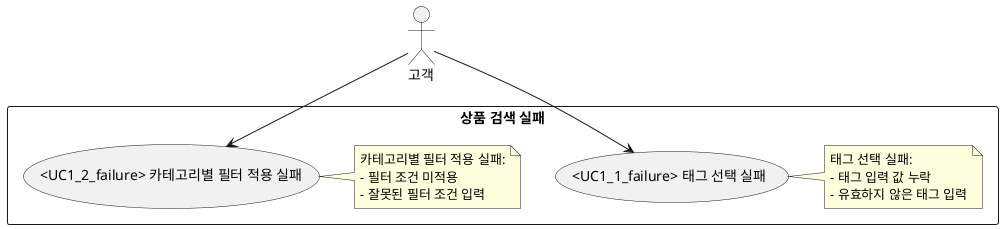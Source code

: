 @startuml
actor "고객" as Customer

rectangle "상품 검색 실패" {
  usecase "<UC1_1_failure> 태그 선택 실패" as UC1_1_failure
  note right
  태그 선택 실패:
  - 태그 입력 값 누락
  - 유효하지 않은 태그 입력
  end note

  usecase "<UC1_2_failure> 카테고리별 필터 적용 실패" as UC1_2_failure
  note right
  카테고리별 필터 적용 실패:
  - 필터 조건 미적용
  - 잘못된 필터 조건 입력
  end note
}

Customer --> UC1_1_failure
Customer --> UC1_2_failure
@enduml
